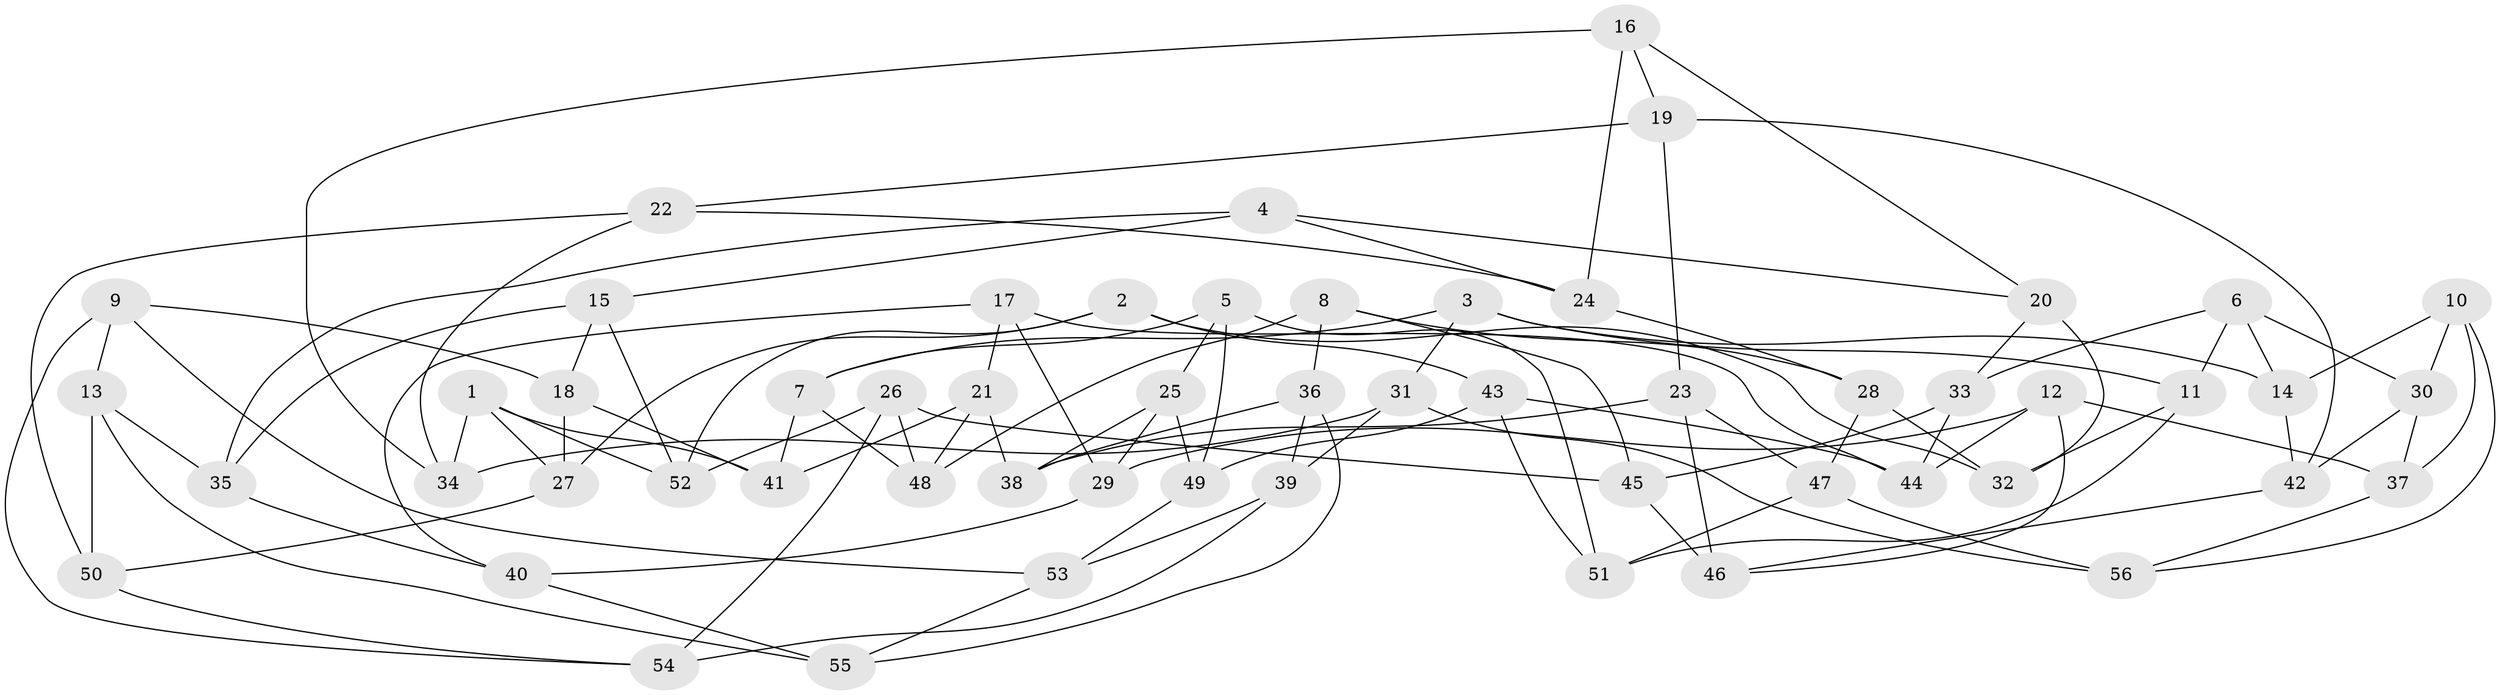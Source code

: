 // Generated by graph-tools (version 1.1) at 2025/27/03/09/25 03:27:01]
// undirected, 56 vertices, 112 edges
graph export_dot {
graph [start="1"]
  node [color=gray90,style=filled];
  1;
  2;
  3;
  4;
  5;
  6;
  7;
  8;
  9;
  10;
  11;
  12;
  13;
  14;
  15;
  16;
  17;
  18;
  19;
  20;
  21;
  22;
  23;
  24;
  25;
  26;
  27;
  28;
  29;
  30;
  31;
  32;
  33;
  34;
  35;
  36;
  37;
  38;
  39;
  40;
  41;
  42;
  43;
  44;
  45;
  46;
  47;
  48;
  49;
  50;
  51;
  52;
  53;
  54;
  55;
  56;
  1 -- 41;
  1 -- 27;
  1 -- 52;
  1 -- 34;
  2 -- 52;
  2 -- 43;
  2 -- 32;
  2 -- 27;
  3 -- 11;
  3 -- 31;
  3 -- 7;
  3 -- 14;
  4 -- 24;
  4 -- 15;
  4 -- 35;
  4 -- 20;
  5 -- 49;
  5 -- 25;
  5 -- 7;
  5 -- 51;
  6 -- 14;
  6 -- 11;
  6 -- 33;
  6 -- 30;
  7 -- 41;
  7 -- 48;
  8 -- 28;
  8 -- 36;
  8 -- 45;
  8 -- 48;
  9 -- 53;
  9 -- 18;
  9 -- 54;
  9 -- 13;
  10 -- 14;
  10 -- 56;
  10 -- 37;
  10 -- 30;
  11 -- 32;
  11 -- 51;
  12 -- 46;
  12 -- 44;
  12 -- 37;
  12 -- 29;
  13 -- 50;
  13 -- 35;
  13 -- 55;
  14 -- 42;
  15 -- 18;
  15 -- 52;
  15 -- 35;
  16 -- 24;
  16 -- 19;
  16 -- 20;
  16 -- 34;
  17 -- 44;
  17 -- 29;
  17 -- 21;
  17 -- 40;
  18 -- 41;
  18 -- 27;
  19 -- 22;
  19 -- 42;
  19 -- 23;
  20 -- 33;
  20 -- 32;
  21 -- 41;
  21 -- 48;
  21 -- 38;
  22 -- 34;
  22 -- 24;
  22 -- 50;
  23 -- 47;
  23 -- 46;
  23 -- 38;
  24 -- 28;
  25 -- 29;
  25 -- 38;
  25 -- 49;
  26 -- 45;
  26 -- 54;
  26 -- 48;
  26 -- 52;
  27 -- 50;
  28 -- 32;
  28 -- 47;
  29 -- 40;
  30 -- 42;
  30 -- 37;
  31 -- 39;
  31 -- 34;
  31 -- 56;
  33 -- 44;
  33 -- 45;
  35 -- 40;
  36 -- 38;
  36 -- 55;
  36 -- 39;
  37 -- 56;
  39 -- 54;
  39 -- 53;
  40 -- 55;
  42 -- 46;
  43 -- 49;
  43 -- 44;
  43 -- 51;
  45 -- 46;
  47 -- 51;
  47 -- 56;
  49 -- 53;
  50 -- 54;
  53 -- 55;
}
